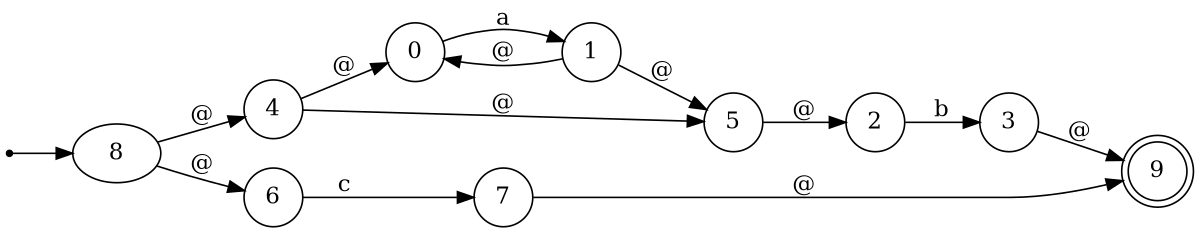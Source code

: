 digraph finite_state_machine {
	rankdir=LR size="8,5"
	ini [shape=point]
	ini -> 8
	node [shape=doublecircle]
	9
	node [shape=circle]
	0 -> 1 [label=a]
	2 -> 3 [label=b]
	4 -> 5 [label="@"]
	4 -> 0 [label="@"]
	1 -> 0 [label="@"]
	1 -> 5 [label="@"]
	5 -> 2 [label="@"]
	6 -> 7 [label=c]
	8 -> 6 [label="@"]
	8 -> 4 [label="@"]
	7 -> 9 [label="@"]
	3 -> 9 [label="@"]
}
